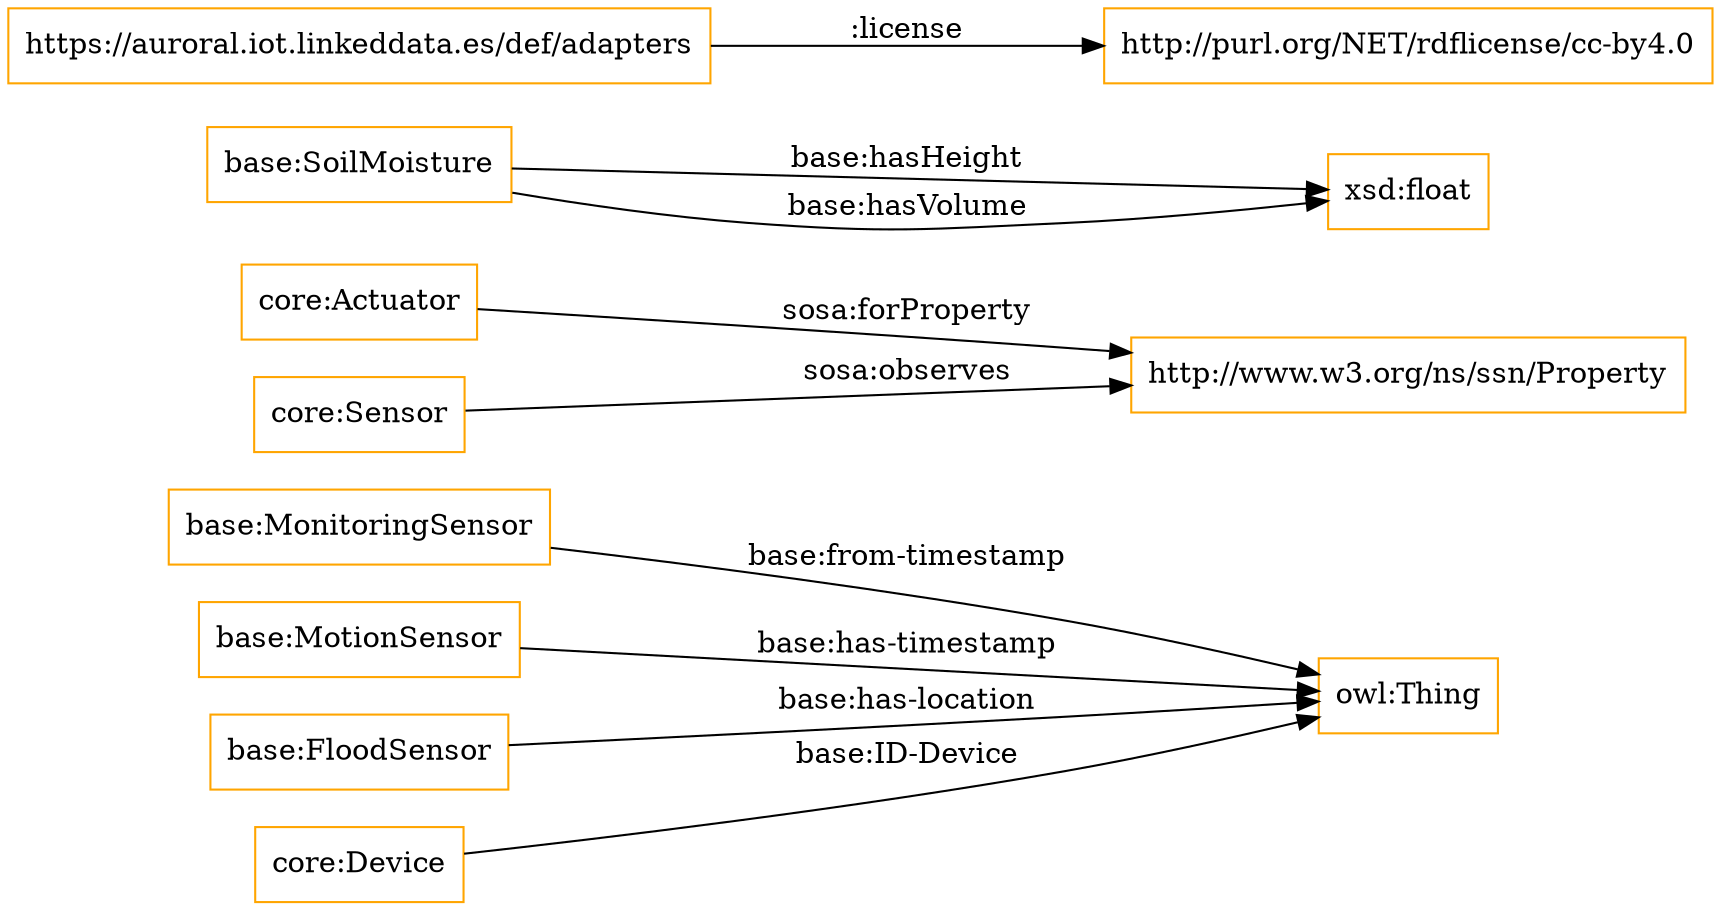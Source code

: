 digraph ar2dtool_diagram { 
rankdir=LR;
size="1501"
node [shape = rectangle, color="orange"]; "base:MonitoringSensor" "core:Actuator" "base:MotionSensor" "http://www.w3.org/ns/ssn/Property" "base:FloodSensor" "core:Device" "base:SoilMoisture" "core:Sensor" ; /*classes style*/
	"https://auroral.iot.linkeddata.es/def/adapters" -> "http://purl.org/NET/rdflicense/cc-by4.0" [ label = ":license" ];
	"base:SoilMoisture" -> "xsd:float" [ label = "base:hasHeight" ];
	"core:Actuator" -> "http://www.w3.org/ns/ssn/Property" [ label = "sosa:forProperty" ];
	"base:SoilMoisture" -> "xsd:float" [ label = "base:hasVolume" ];
	"base:FloodSensor" -> "owl:Thing" [ label = "base:has-location" ];
	"core:Sensor" -> "http://www.w3.org/ns/ssn/Property" [ label = "sosa:observes" ];
	"base:MonitoringSensor" -> "owl:Thing" [ label = "base:from-timestamp" ];
	"base:MotionSensor" -> "owl:Thing" [ label = "base:has-timestamp" ];
	"core:Device" -> "owl:Thing" [ label = "base:ID-Device" ];

}

